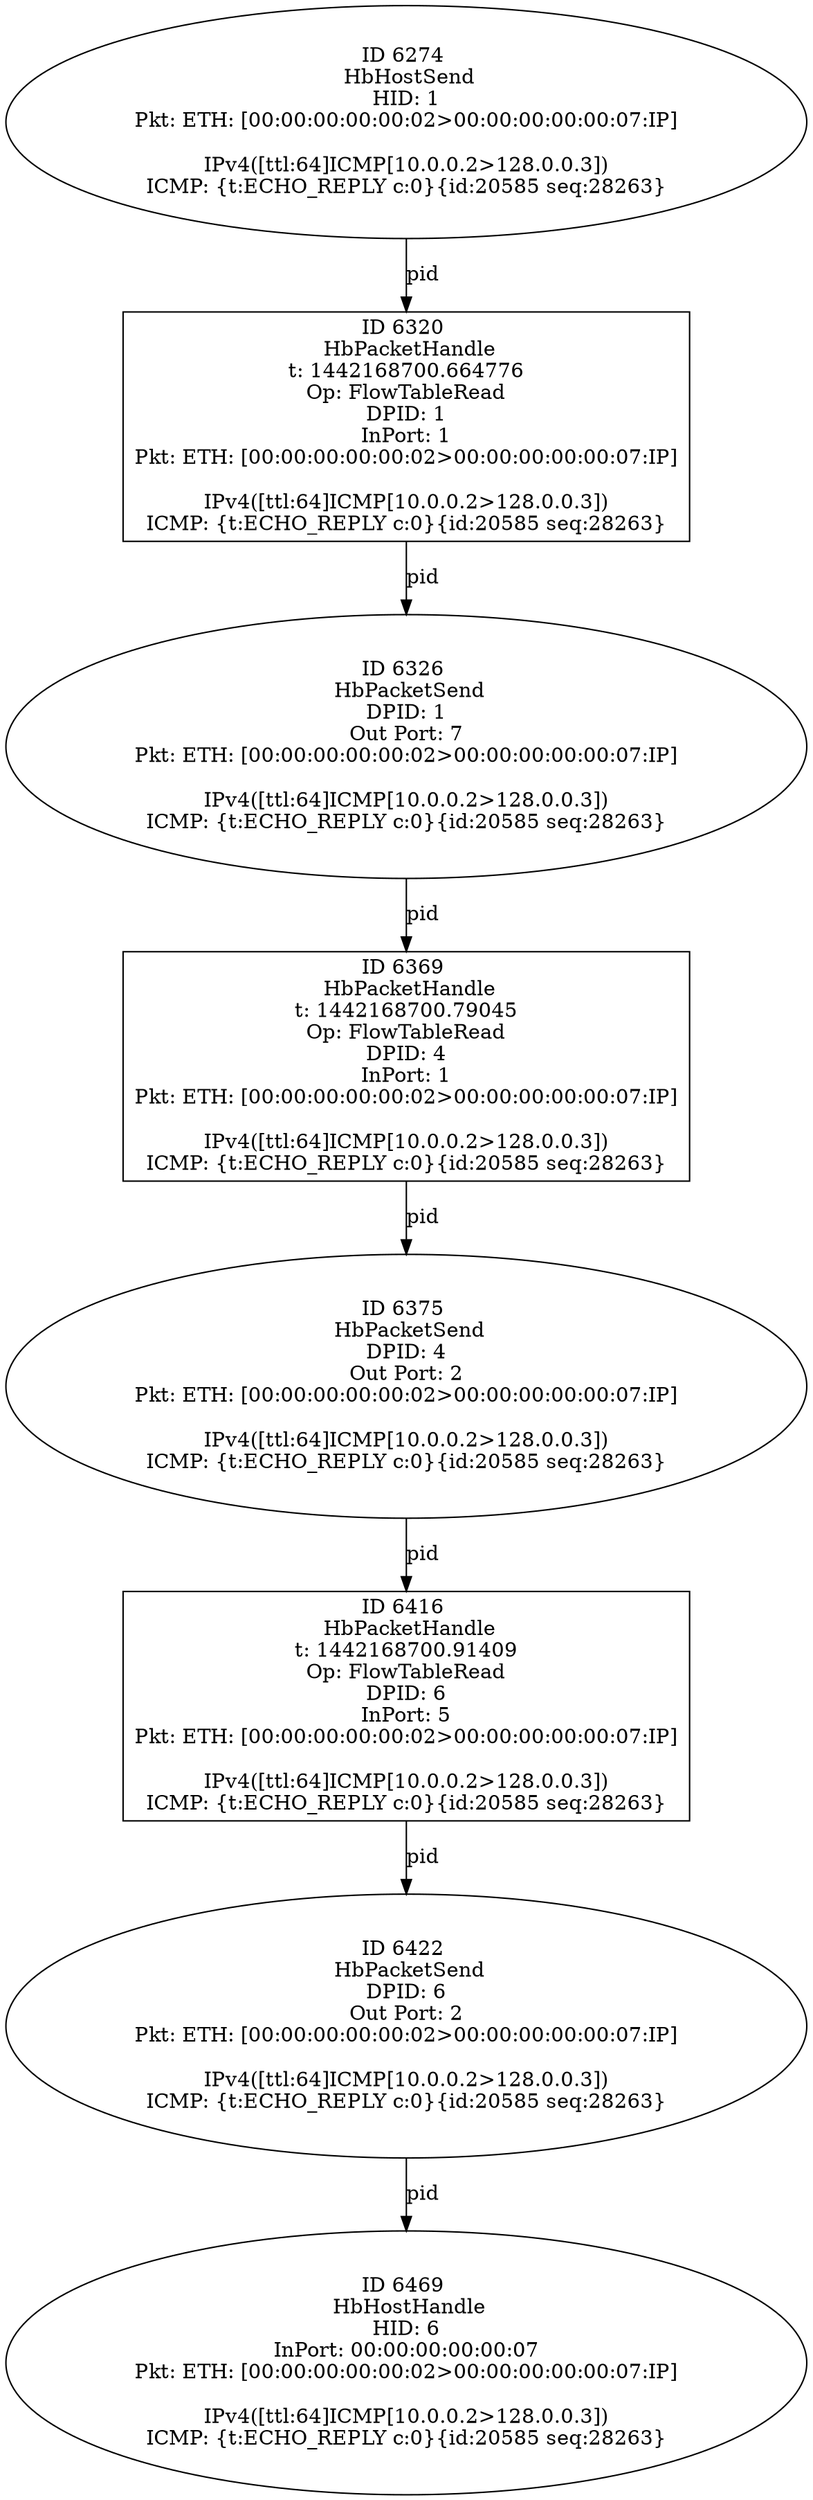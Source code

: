 strict digraph G {
6369 [shape=box, event=<hb_events.HbPacketHandle object at 0x108237b10>, label="ID 6369 
 HbPacketHandle
t: 1442168700.79045
Op: FlowTableRead
DPID: 4
InPort: 1
Pkt: ETH: [00:00:00:00:00:02>00:00:00:00:00:07:IP]

IPv4([ttl:64]ICMP[10.0.0.2>128.0.0.3])
ICMP: {t:ECHO_REPLY c:0}{id:20585 seq:28263}"];
6274 [shape=oval, event=<hb_events.HbHostSend object at 0x1081f1810>, label="ID 6274 
 HbHostSend
HID: 1
Pkt: ETH: [00:00:00:00:00:02>00:00:00:00:00:07:IP]

IPv4([ttl:64]ICMP[10.0.0.2>128.0.0.3])
ICMP: {t:ECHO_REPLY c:0}{id:20585 seq:28263}"];
6326 [shape=oval, event=<hb_events.HbPacketSend object at 0x10821a850>, label="ID 6326 
 HbPacketSend
DPID: 1
Out Port: 7
Pkt: ETH: [00:00:00:00:00:02>00:00:00:00:00:07:IP]

IPv4([ttl:64]ICMP[10.0.0.2>128.0.0.3])
ICMP: {t:ECHO_REPLY c:0}{id:20585 seq:28263}"];
6375 [shape=oval, event=<hb_events.HbPacketSend object at 0x108237e90>, label="ID 6375 
 HbPacketSend
DPID: 4
Out Port: 2
Pkt: ETH: [00:00:00:00:00:02>00:00:00:00:00:07:IP]

IPv4([ttl:64]ICMP[10.0.0.2>128.0.0.3])
ICMP: {t:ECHO_REPLY c:0}{id:20585 seq:28263}"];
6320 [shape=box, event=<hb_events.HbPacketHandle object at 0x10820db10>, label="ID 6320 
 HbPacketHandle
t: 1442168700.664776
Op: FlowTableRead
DPID: 1
InPort: 1
Pkt: ETH: [00:00:00:00:00:02>00:00:00:00:00:07:IP]

IPv4([ttl:64]ICMP[10.0.0.2>128.0.0.3])
ICMP: {t:ECHO_REPLY c:0}{id:20585 seq:28263}"];
6416 [shape=box, event=<hb_events.HbPacketHandle object at 0x108270250>, label="ID 6416 
 HbPacketHandle
t: 1442168700.91409
Op: FlowTableRead
DPID: 6
InPort: 5
Pkt: ETH: [00:00:00:00:00:02>00:00:00:00:00:07:IP]

IPv4([ttl:64]ICMP[10.0.0.2>128.0.0.3])
ICMP: {t:ECHO_REPLY c:0}{id:20585 seq:28263}"];
6422 [shape=oval, event=<hb_events.HbPacketSend object at 0x1082705d0>, label="ID 6422 
 HbPacketSend
DPID: 6
Out Port: 2
Pkt: ETH: [00:00:00:00:00:02>00:00:00:00:00:07:IP]

IPv4([ttl:64]ICMP[10.0.0.2>128.0.0.3])
ICMP: {t:ECHO_REPLY c:0}{id:20585 seq:28263}"];
6469 [shape=oval, event=<hb_events.HbHostHandle object at 0x108293150>, label="ID 6469 
 HbHostHandle
HID: 6
InPort: 00:00:00:00:00:07
Pkt: ETH: [00:00:00:00:00:02>00:00:00:00:00:07:IP]

IPv4([ttl:64]ICMP[10.0.0.2>128.0.0.3])
ICMP: {t:ECHO_REPLY c:0}{id:20585 seq:28263}"];
6369 -> 6375  [rel=pid, label=pid];
6274 -> 6320  [rel=pid, label=pid];
6422 -> 6469  [rel=pid, label=pid];
6375 -> 6416  [rel=pid, label=pid];
6416 -> 6422  [rel=pid, label=pid];
6320 -> 6326  [rel=pid, label=pid];
6326 -> 6369  [rel=pid, label=pid];
}
